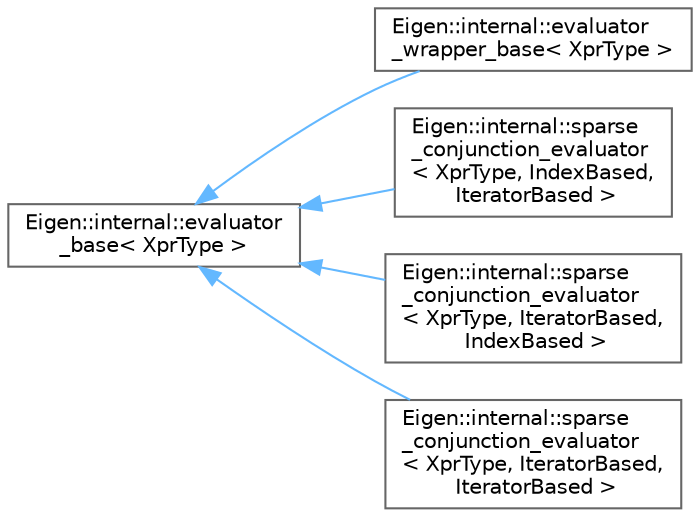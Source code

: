 digraph "Graphical Class Hierarchy"
{
 // LATEX_PDF_SIZE
  bgcolor="transparent";
  edge [fontname=Helvetica,fontsize=10,labelfontname=Helvetica,labelfontsize=10];
  node [fontname=Helvetica,fontsize=10,shape=box,height=0.2,width=0.4];
  rankdir="LR";
  Node0 [id="Node000000",label="Eigen::internal::evaluator\l_base\< XprType \>",height=0.2,width=0.4,color="grey40", fillcolor="white", style="filled",URL="$structEigen_1_1internal_1_1evaluator__base.html",tooltip=" "];
  Node0 -> Node1 [id="edge827_Node000000_Node000001",dir="back",color="steelblue1",style="solid",tooltip=" "];
  Node1 [id="Node000001",label="Eigen::internal::evaluator\l_wrapper_base\< XprType \>",height=0.2,width=0.4,color="grey40", fillcolor="white", style="filled",URL="$structEigen_1_1internal_1_1evaluator__wrapper__base.html",tooltip=" "];
  Node0 -> Node2 [id="edge828_Node000000_Node000002",dir="back",color="steelblue1",style="solid",tooltip=" "];
  Node2 [id="Node000002",label="Eigen::internal::sparse\l_conjunction_evaluator\l\< XprType, IndexBased,\l IteratorBased \>",height=0.2,width=0.4,color="grey40", fillcolor="white", style="filled",URL="$structEigen_1_1internal_1_1sparse__conjunction__evaluator_3_01XprType_00_01IndexBased_00_01IteratorBased_01_4.html",tooltip=" "];
  Node0 -> Node3 [id="edge829_Node000000_Node000003",dir="back",color="steelblue1",style="solid",tooltip=" "];
  Node3 [id="Node000003",label="Eigen::internal::sparse\l_conjunction_evaluator\l\< XprType, IteratorBased,\l IndexBased \>",height=0.2,width=0.4,color="grey40", fillcolor="white", style="filled",URL="$structEigen_1_1internal_1_1sparse__conjunction__evaluator_3_01XprType_00_01IteratorBased_00_01IndexBased_01_4.html",tooltip=" "];
  Node0 -> Node4 [id="edge830_Node000000_Node000004",dir="back",color="steelblue1",style="solid",tooltip=" "];
  Node4 [id="Node000004",label="Eigen::internal::sparse\l_conjunction_evaluator\l\< XprType, IteratorBased,\l IteratorBased \>",height=0.2,width=0.4,color="grey40", fillcolor="white", style="filled",URL="$structEigen_1_1internal_1_1sparse__conjunction__evaluator_3_01XprType_00_01IteratorBased_00_01IteratorBased_01_4.html",tooltip=" "];
}
